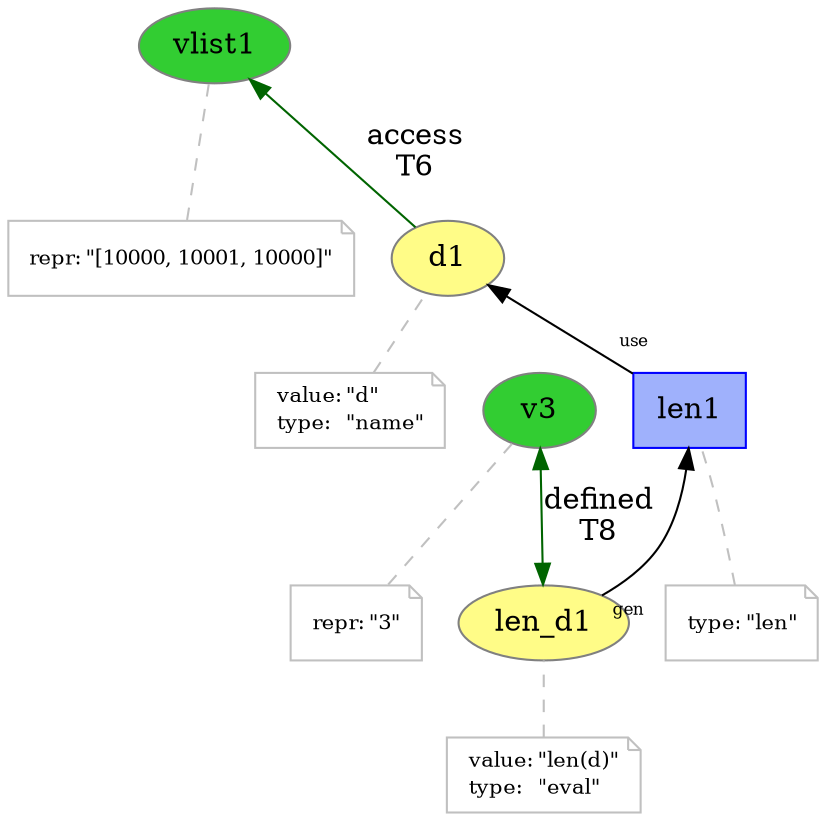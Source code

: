 digraph "PROV" { size="16,12"; rankdir="BT";
"http://example.org/vlist1" [fillcolor="#32CD32",color="#808080",style="filled",label="vlist1",URL="http://example.org/vlist1"]
"-attrs0" [color="gray",shape="note",fontsize="10",fontcolor="black",label=<<TABLE cellpadding="0" border="0">
	<TR>
	    <TD align="left">repr:</TD>
	    <TD align="left">&quot;[10000, 10001, 10000]&quot;</TD>
	</TR>
</TABLE>>]
"-attrs0" -> "http://example.org/vlist1" [color="gray",style="dashed",arrowhead="none"]
"http://example.org/d1" [fillcolor="#FFFC87",color="#808080",style="filled",label="d1",URL="http://example.org/d1"]
"-attrs1" [color="gray",shape="note",fontsize="10",fontcolor="black",label=<<TABLE cellpadding="0" border="0">
	<TR>
	    <TD align="left">value:</TD>
	    <TD align="left">&quot;d&quot;</TD>
	</TR>
	<TR>
	    <TD align="left">type:</TD>
	    <TD align="left">&quot;name&quot;</TD>
	</TR>
</TABLE>>]
"-attrs1" -> "http://example.org/d1" [color="gray",style="dashed",arrowhead="none"]
"http://example.org/d1" -> "http://example.org/vlist1" [labelfontsize="8",labeldistance="1.5",color="darkgreen",labelangle="60.0",rotation="20",label="access
T6"]
"http://example.org/len_d1" [fillcolor="#FFFC87",color="#808080",style="filled",label="len_d1",URL="http://example.org/len_d1"]
"-attrs2" [color="gray",shape="note",fontsize="10",fontcolor="black",label=<<TABLE cellpadding="0" border="0">
	<TR>
	    <TD align="left">value:</TD>
	    <TD align="left">&quot;len(d)&quot;</TD>
	</TR>
	<TR>
	    <TD align="left">type:</TD>
	    <TD align="left">&quot;eval&quot;</TD>
	</TR>
</TABLE>>]
"-attrs2" -> "http://example.org/len_d1" [color="gray",style="dashed",arrowhead="none"]
"http://example.org/v3" [fillcolor="#32CD32",color="#808080",style="filled",label="v3",URL="http://example.org/v3"]
"-attrs3" [color="gray",shape="note",fontsize="10",fontcolor="black",label=<<TABLE cellpadding="0" border="0">
	<TR>
	    <TD align="left">repr:</TD>
	    <TD align="left">&quot;3&quot;</TD>
	</TR>
</TABLE>>]
"-attrs3" -> "http://example.org/v3" [color="gray",style="dashed",arrowhead="none"]
"http://example.org/len_d1" -> "http://example.org/v3" [labelfontsize="8",labeldistance="1.5",color="darkgreen",labelangle="60.0",rotation="20",label="defined
T8",dir="both"]
"http://example.org/len1" [fillcolor="#9FB1FC",color="#0000FF",shape="polygon",sides="4",style="filled",label="len1",URL="http://example.org/len1"]
"-attrs4" [color="gray",shape="note",fontsize="10",fontcolor="black",label=<<TABLE cellpadding="0" border="0">
	<TR>
	    <TD align="left">type:</TD>
	    <TD align="left">&quot;len&quot;</TD>
	</TR>
</TABLE>>]
"-attrs4" -> "http://example.org/len1" [color="gray",style="dashed",arrowhead="none"]
"http://example.org/len1" -> "http://example.org/d1" [labelfontsize="8",labeldistance="1.5",labelangle="60.0",rotation="20",taillabel="use"]
"http://example.org/len_d1" -> "http://example.org/len1" [labelfontsize="8",labeldistance="1.5",labelangle="60.0",rotation="20",taillabel="gen"]
}